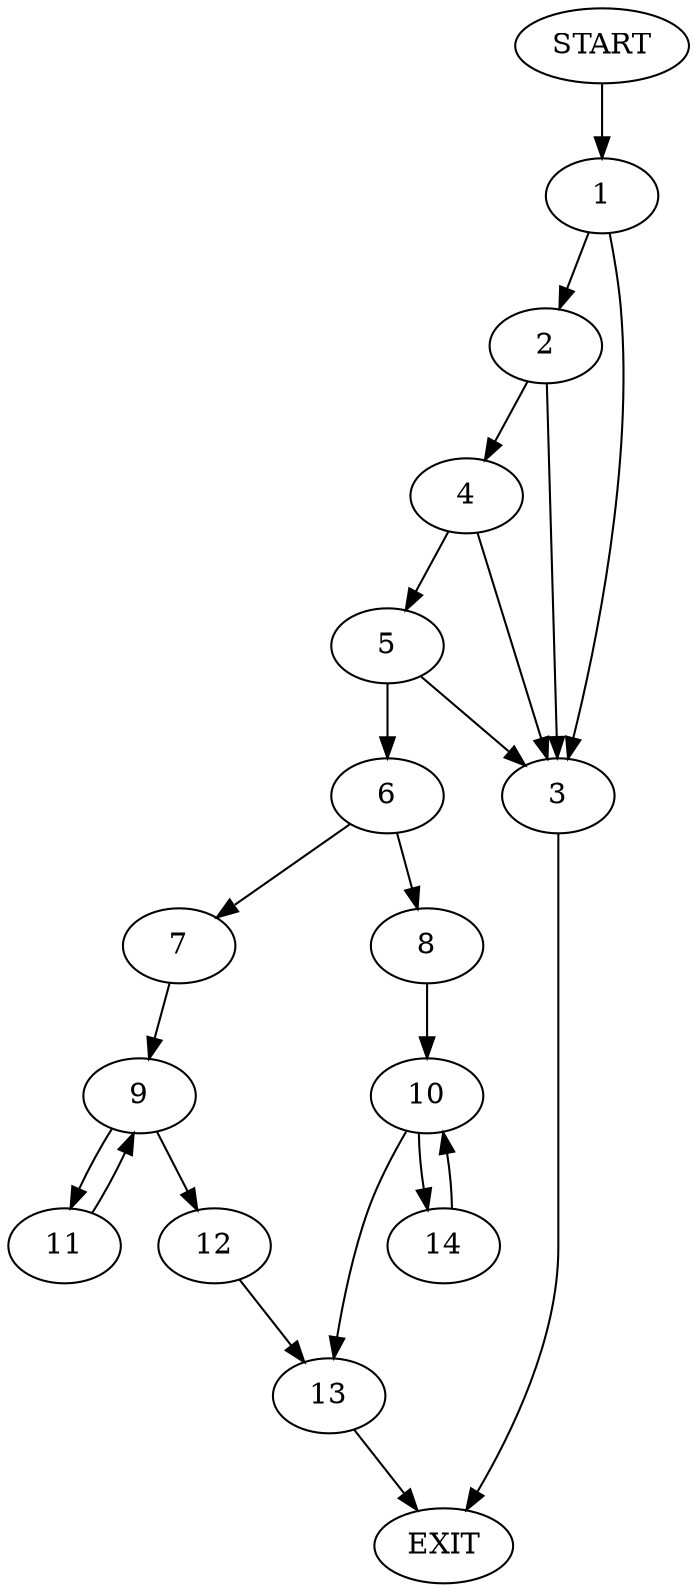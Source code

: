 digraph {
0 [label="START"]
15 [label="EXIT"]
0 -> 1
1 -> 2
1 -> 3
3 -> 15
2 -> 3
2 -> 4
4 -> 5
4 -> 3
5 -> 3
5 -> 6
6 -> 7
6 -> 8
7 -> 9
8 -> 10
9 -> 11
9 -> 12
12 -> 13
11 -> 9
13 -> 15
10 -> 13
10 -> 14
14 -> 10
}
